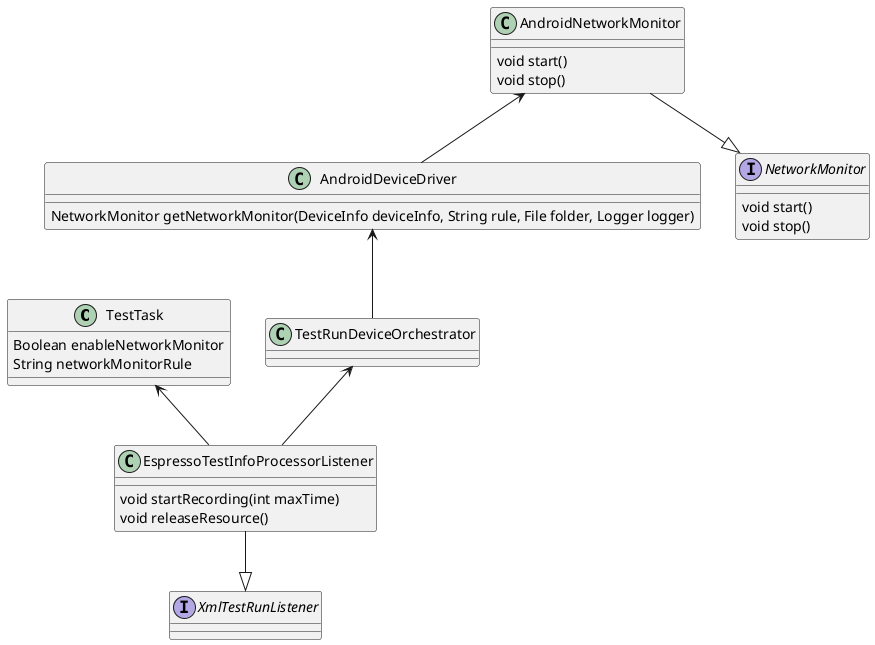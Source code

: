 @startuml agent_network_monitor_design

class TestTask {
    Boolean enableNetworkMonitor
    String networkMonitorRule
}

class TestRunDeviceOrchestrator {
}

class EspressoTestInfoProcessorListener {
    void startRecording(int maxTime)
    void releaseResource()
}

interface XmlTestRunListener {
}

interface NetworkMonitor {
    void start()
    void stop()
}

class AndroidNetworkMonitor {
    void start()
    void stop()
}

class AndroidDeviceDriver {
    NetworkMonitor getNetworkMonitor(DeviceInfo deviceInfo, String rule, File folder, Logger logger)
}

EspressoTestInfoProcessorListener -u-> TestRunDeviceOrchestrator
TestRunDeviceOrchestrator -u-> AndroidDeviceDriver
AndroidDeviceDriver -u-> AndroidNetworkMonitor
AndroidNetworkMonitor -d-|> NetworkMonitor
EspressoTestInfoProcessorListener -u-> TestTask
EspressoTestInfoProcessorListener -d-|> XmlTestRunListener

@enduml
